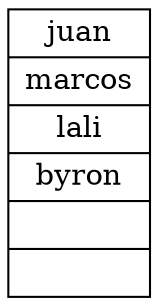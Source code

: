 digraph graficaPostrden{ 
 linkdir=LR 
 arreglo[shape= record label= "{juan|marcos|lali|byron||}"];
}
